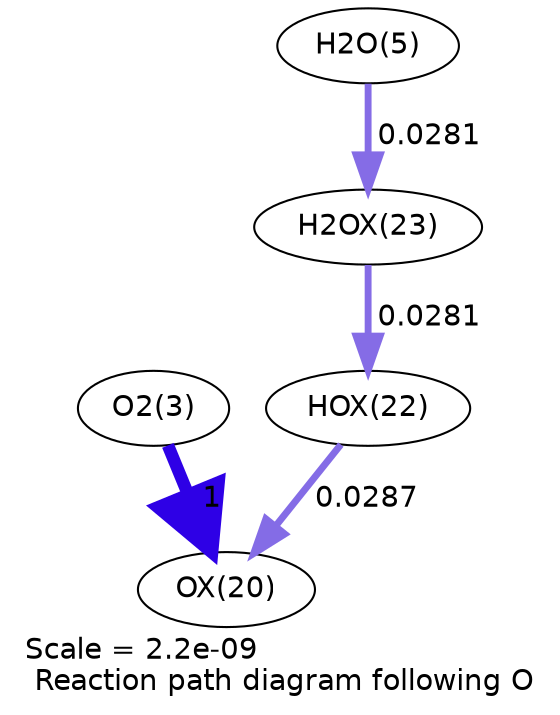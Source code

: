 digraph reaction_paths {
center=1;
s5 -> s54[fontname="Helvetica", penwidth=6, arrowsize=3, color="0.7, 1.5, 0.9"
, label=" 1"];
s56 -> s54[fontname="Helvetica", penwidth=3.32, arrowsize=1.66, color="0.7, 0.529, 0.9"
, label=" 0.0287"];
s57 -> s56[fontname="Helvetica", penwidth=3.3, arrowsize=1.65, color="0.7, 0.528, 0.9"
, label=" 0.0281"];
s7 -> s57[fontname="Helvetica", penwidth=3.3, arrowsize=1.65, color="0.7, 0.528, 0.9"
, label=" 0.0281"];
s5 [ fontname="Helvetica", label="O2(3)"];
s7 [ fontname="Helvetica", label="H2O(5)"];
s54 [ fontname="Helvetica", label="OX(20)"];
s56 [ fontname="Helvetica", label="HOX(22)"];
s57 [ fontname="Helvetica", label="H2OX(23)"];
 label = "Scale = 2.2e-09\l Reaction path diagram following O";
 fontname = "Helvetica";
}
